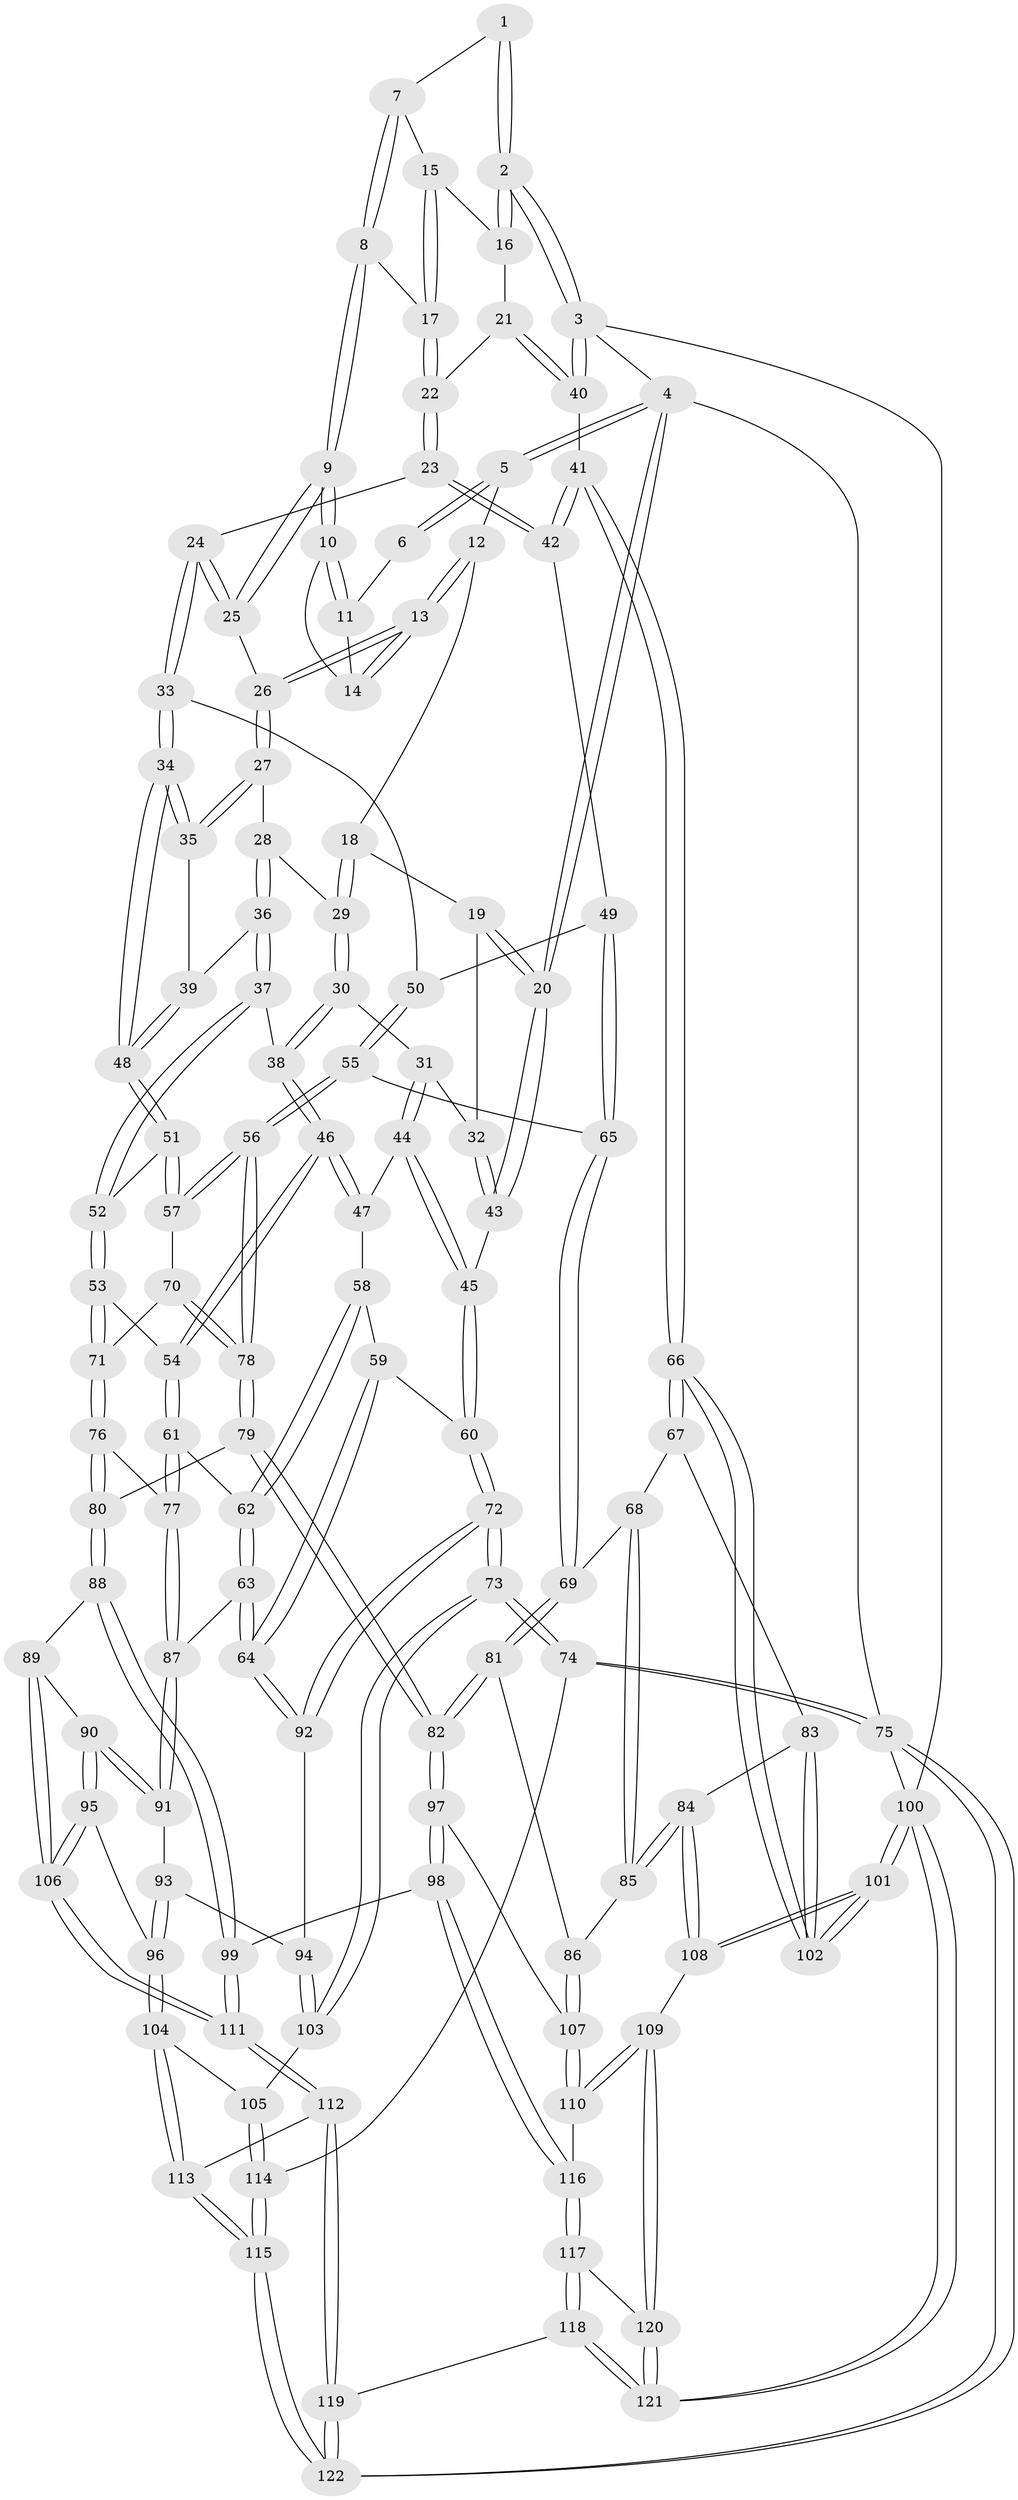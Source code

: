 // coarse degree distribution, {3: 0.136986301369863, 4: 0.5068493150684932, 7: 0.0136986301369863, 5: 0.2328767123287671, 6: 0.1095890410958904}
// Generated by graph-tools (version 1.1) at 2025/24/03/03/25 07:24:36]
// undirected, 122 vertices, 302 edges
graph export_dot {
graph [start="1"]
  node [color=gray90,style=filled];
  1 [pos="+0.752505180630015+0"];
  2 [pos="+1+0"];
  3 [pos="+1+0"];
  4 [pos="+0+0"];
  5 [pos="+0.33196293639072183+0"];
  6 [pos="+0.656406125079366+0"];
  7 [pos="+0.7658776695871418+0"];
  8 [pos="+0.7312283211413532+0.11202739487801312"];
  9 [pos="+0.7036140737228487+0.12781275578739454"];
  10 [pos="+0.6898097683468933+0.11818160493874269"];
  11 [pos="+0.6414143963336644+0"];
  12 [pos="+0.33265315697644365+0"];
  13 [pos="+0.520542810550882+0.11732476212876522"];
  14 [pos="+0.5961948756976553+0.08652218906367659"];
  15 [pos="+0.8368367134895034+0.06788512421028015"];
  16 [pos="+0.9616761264307+0.057194543890295775"];
  17 [pos="+0.7974057699029863+0.12683602389621995"];
  18 [pos="+0.294092430695715+0.04919118277519761"];
  19 [pos="+0.16607724642049274+0.15678918131931563"];
  20 [pos="+0+0"];
  21 [pos="+0.8907949511150174+0.20034288668742267"];
  22 [pos="+0.8764851333627368+0.20463619469719554"];
  23 [pos="+0.8226588229238898+0.26585370351132126"];
  24 [pos="+0.6841289112470164+0.23736216133807606"];
  25 [pos="+0.6956968083268574+0.1643123032017173"];
  26 [pos="+0.5181606746769609+0.13732984174014848"];
  27 [pos="+0.5095265555217363+0.18958562722430713"];
  28 [pos="+0.44819221713369395+0.2001062226882603"];
  29 [pos="+0.3410751171197219+0.18650265228016297"];
  30 [pos="+0.3114836373758296+0.24475673912266588"];
  31 [pos="+0.15422725694370928+0.2333054177503371"];
  32 [pos="+0.1529692596271466+0.23027653366788992"];
  33 [pos="+0.6279613949664282+0.2805142406076762"];
  34 [pos="+0.5987133972415657+0.28363068562563226"];
  35 [pos="+0.536961440545937+0.22705202587408552"];
  36 [pos="+0.40982831780368484+0.31498975770943144"];
  37 [pos="+0.3917425105616242+0.3234478755923"];
  38 [pos="+0.31785706522788215+0.2839149251509619"];
  39 [pos="+0.43781183705188803+0.3167414822752515"];
  40 [pos="+1+0.3797943281993167"];
  41 [pos="+1+0.4579099476019998"];
  42 [pos="+0.8367434191444388+0.3831938213647389"];
  43 [pos="+0+0.1072678586134717"];
  44 [pos="+0.1400568848710194+0.30906124841171334"];
  45 [pos="+0+0.15164225900601522"];
  46 [pos="+0.25298190827788425+0.39251097867989027"];
  47 [pos="+0.14013422069575426+0.3329266250394565"];
  48 [pos="+0.537657991862056+0.395656445631247"];
  49 [pos="+0.813823229051267+0.40067511506616876"];
  50 [pos="+0.6525197523470876+0.31176805928169027"];
  51 [pos="+0.533569678336821+0.4117479414202751"];
  52 [pos="+0.39998380581675846+0.3993111512543151"];
  53 [pos="+0.3375261575799829+0.4570759642244281"];
  54 [pos="+0.2785456145263831+0.46244784916507947"];
  55 [pos="+0.7121496682959632+0.50975921175914"];
  56 [pos="+0.6604507440781396+0.526261600364332"];
  57 [pos="+0.5425807455861578+0.45068224393250306"];
  58 [pos="+0.07903588666722737+0.38325028855477017"];
  59 [pos="+0.06990307611358805+0.3880619363723408"];
  60 [pos="+0+0.4350367628321559"];
  61 [pos="+0.2539627416937387+0.5063014363629379"];
  62 [pos="+0.23350037743130025+0.5258494003057689"];
  63 [pos="+0.18691939855708556+0.5876105340208884"];
  64 [pos="+0.16763528112031223+0.6030289929069845"];
  65 [pos="+0.7417433021598406+0.5091909097341927"];
  66 [pos="+1+0.508540031694325"];
  67 [pos="+0.8285270991678761+0.5578649971801656"];
  68 [pos="+0.782785694682775+0.5385415889966336"];
  69 [pos="+0.7506379952766027+0.5183532465634475"];
  70 [pos="+0.4583238392685871+0.5358054149658006"];
  71 [pos="+0.45457935540182953+0.5385895314611302"];
  72 [pos="+0+0.656165057640895"];
  73 [pos="+0+0.7109407364645135"];
  74 [pos="+0+0.7814091203544943"];
  75 [pos="+0+1"];
  76 [pos="+0.4438917850539237+0.5858651999646786"];
  77 [pos="+0.3802470227617017+0.6021794755476421"];
  78 [pos="+0.622640185004955+0.613952009561942"];
  79 [pos="+0.61396651982778+0.6451897656969124"];
  80 [pos="+0.4765808184177374+0.6476038437183773"];
  81 [pos="+0.7433606812218059+0.6965033000222066"];
  82 [pos="+0.6354379506341582+0.6998775335703072"];
  83 [pos="+0.8634094672537884+0.6793509756985019"];
  84 [pos="+0.8446051363097548+0.7165166807627174"];
  85 [pos="+0.7972057271922989+0.7135061775780194"];
  86 [pos="+0.7846954936815811+0.7153281137576392"];
  87 [pos="+0.3453639684005091+0.6480573695809072"];
  88 [pos="+0.4521626438131878+0.7129491854990918"];
  89 [pos="+0.40689009697549544+0.7196792256472778"];
  90 [pos="+0.3677970234132305+0.7055510716637633"];
  91 [pos="+0.3490456369582439+0.6821385487711948"];
  92 [pos="+0.1571863139329933+0.6154375646929978"];
  93 [pos="+0.2792507446363028+0.7016444548171873"];
  94 [pos="+0.1728347263288163+0.6460397302860883"];
  95 [pos="+0.3039379311688157+0.7747593568900892"];
  96 [pos="+0.3035873120263693+0.7747809826347155"];
  97 [pos="+0.60585068237971+0.8118956938491902"];
  98 [pos="+0.6008092832982026+0.8167806061860321"];
  99 [pos="+0.5316118667189437+0.8398955823133986"];
  100 [pos="+1+1"];
  101 [pos="+1+0.8401617338360994"];
  102 [pos="+1+0.5290637419246895"];
  103 [pos="+0.19712257968254954+0.800707674769583"];
  104 [pos="+0.21623739116796242+0.8322476204571091"];
  105 [pos="+0.20781531300942152+0.8267879761338677"];
  106 [pos="+0.3690765359192364+0.8095630230989718"];
  107 [pos="+0.7367045668494044+0.8256560001178465"];
  108 [pos="+0.8929280573174048+0.7869176558165165"];
  109 [pos="+0.8089349421167962+0.889169389477504"];
  110 [pos="+0.7960936120579971+0.8811124960825162"];
  111 [pos="+0.43817497367228964+0.9552217793371953"];
  112 [pos="+0.4379521685819244+0.9557743396046028"];
  113 [pos="+0.22227435372757753+0.844350846648702"];
  114 [pos="+0.07053008013719066+0.8793456581734401"];
  115 [pos="+0.17830262546412565+1"];
  116 [pos="+0.6605666646054594+0.9187371634822851"];
  117 [pos="+0.6681530041296146+0.9529515472511605"];
  118 [pos="+0.6218809161991683+1"];
  119 [pos="+0.4324870740463708+1"];
  120 [pos="+0.8162475714732437+0.9248031963041016"];
  121 [pos="+1+1"];
  122 [pos="+0.20450123809151222+1"];
  1 -- 2;
  1 -- 2;
  1 -- 7;
  2 -- 3;
  2 -- 3;
  2 -- 16;
  2 -- 16;
  3 -- 4;
  3 -- 40;
  3 -- 40;
  3 -- 100;
  4 -- 5;
  4 -- 5;
  4 -- 20;
  4 -- 20;
  4 -- 75;
  5 -- 6;
  5 -- 6;
  5 -- 12;
  6 -- 11;
  7 -- 8;
  7 -- 8;
  7 -- 15;
  8 -- 9;
  8 -- 9;
  8 -- 17;
  9 -- 10;
  9 -- 10;
  9 -- 25;
  9 -- 25;
  10 -- 11;
  10 -- 11;
  10 -- 14;
  11 -- 14;
  12 -- 13;
  12 -- 13;
  12 -- 18;
  13 -- 14;
  13 -- 14;
  13 -- 26;
  13 -- 26;
  15 -- 16;
  15 -- 17;
  15 -- 17;
  16 -- 21;
  17 -- 22;
  17 -- 22;
  18 -- 19;
  18 -- 29;
  18 -- 29;
  19 -- 20;
  19 -- 20;
  19 -- 32;
  20 -- 43;
  20 -- 43;
  21 -- 22;
  21 -- 40;
  21 -- 40;
  22 -- 23;
  22 -- 23;
  23 -- 24;
  23 -- 42;
  23 -- 42;
  24 -- 25;
  24 -- 25;
  24 -- 33;
  24 -- 33;
  25 -- 26;
  26 -- 27;
  26 -- 27;
  27 -- 28;
  27 -- 35;
  27 -- 35;
  28 -- 29;
  28 -- 36;
  28 -- 36;
  29 -- 30;
  29 -- 30;
  30 -- 31;
  30 -- 38;
  30 -- 38;
  31 -- 32;
  31 -- 44;
  31 -- 44;
  32 -- 43;
  32 -- 43;
  33 -- 34;
  33 -- 34;
  33 -- 50;
  34 -- 35;
  34 -- 35;
  34 -- 48;
  34 -- 48;
  35 -- 39;
  36 -- 37;
  36 -- 37;
  36 -- 39;
  37 -- 38;
  37 -- 52;
  37 -- 52;
  38 -- 46;
  38 -- 46;
  39 -- 48;
  39 -- 48;
  40 -- 41;
  41 -- 42;
  41 -- 42;
  41 -- 66;
  41 -- 66;
  42 -- 49;
  43 -- 45;
  44 -- 45;
  44 -- 45;
  44 -- 47;
  45 -- 60;
  45 -- 60;
  46 -- 47;
  46 -- 47;
  46 -- 54;
  46 -- 54;
  47 -- 58;
  48 -- 51;
  48 -- 51;
  49 -- 50;
  49 -- 65;
  49 -- 65;
  50 -- 55;
  50 -- 55;
  51 -- 52;
  51 -- 57;
  51 -- 57;
  52 -- 53;
  52 -- 53;
  53 -- 54;
  53 -- 71;
  53 -- 71;
  54 -- 61;
  54 -- 61;
  55 -- 56;
  55 -- 56;
  55 -- 65;
  56 -- 57;
  56 -- 57;
  56 -- 78;
  56 -- 78;
  57 -- 70;
  58 -- 59;
  58 -- 62;
  58 -- 62;
  59 -- 60;
  59 -- 64;
  59 -- 64;
  60 -- 72;
  60 -- 72;
  61 -- 62;
  61 -- 77;
  61 -- 77;
  62 -- 63;
  62 -- 63;
  63 -- 64;
  63 -- 64;
  63 -- 87;
  64 -- 92;
  64 -- 92;
  65 -- 69;
  65 -- 69;
  66 -- 67;
  66 -- 67;
  66 -- 102;
  66 -- 102;
  67 -- 68;
  67 -- 83;
  68 -- 69;
  68 -- 85;
  68 -- 85;
  69 -- 81;
  69 -- 81;
  70 -- 71;
  70 -- 78;
  70 -- 78;
  71 -- 76;
  71 -- 76;
  72 -- 73;
  72 -- 73;
  72 -- 92;
  72 -- 92;
  73 -- 74;
  73 -- 74;
  73 -- 103;
  73 -- 103;
  74 -- 75;
  74 -- 75;
  74 -- 114;
  75 -- 122;
  75 -- 122;
  75 -- 100;
  76 -- 77;
  76 -- 80;
  76 -- 80;
  77 -- 87;
  77 -- 87;
  78 -- 79;
  78 -- 79;
  79 -- 80;
  79 -- 82;
  79 -- 82;
  80 -- 88;
  80 -- 88;
  81 -- 82;
  81 -- 82;
  81 -- 86;
  82 -- 97;
  82 -- 97;
  83 -- 84;
  83 -- 102;
  83 -- 102;
  84 -- 85;
  84 -- 85;
  84 -- 108;
  84 -- 108;
  85 -- 86;
  86 -- 107;
  86 -- 107;
  87 -- 91;
  87 -- 91;
  88 -- 89;
  88 -- 99;
  88 -- 99;
  89 -- 90;
  89 -- 106;
  89 -- 106;
  90 -- 91;
  90 -- 91;
  90 -- 95;
  90 -- 95;
  91 -- 93;
  92 -- 94;
  93 -- 94;
  93 -- 96;
  93 -- 96;
  94 -- 103;
  94 -- 103;
  95 -- 96;
  95 -- 106;
  95 -- 106;
  96 -- 104;
  96 -- 104;
  97 -- 98;
  97 -- 98;
  97 -- 107;
  98 -- 99;
  98 -- 116;
  98 -- 116;
  99 -- 111;
  99 -- 111;
  100 -- 101;
  100 -- 101;
  100 -- 121;
  100 -- 121;
  101 -- 102;
  101 -- 102;
  101 -- 108;
  101 -- 108;
  103 -- 105;
  104 -- 105;
  104 -- 113;
  104 -- 113;
  105 -- 114;
  105 -- 114;
  106 -- 111;
  106 -- 111;
  107 -- 110;
  107 -- 110;
  108 -- 109;
  109 -- 110;
  109 -- 110;
  109 -- 120;
  109 -- 120;
  110 -- 116;
  111 -- 112;
  111 -- 112;
  112 -- 113;
  112 -- 119;
  112 -- 119;
  113 -- 115;
  113 -- 115;
  114 -- 115;
  114 -- 115;
  115 -- 122;
  115 -- 122;
  116 -- 117;
  116 -- 117;
  117 -- 118;
  117 -- 118;
  117 -- 120;
  118 -- 119;
  118 -- 121;
  118 -- 121;
  119 -- 122;
  119 -- 122;
  120 -- 121;
  120 -- 121;
}
